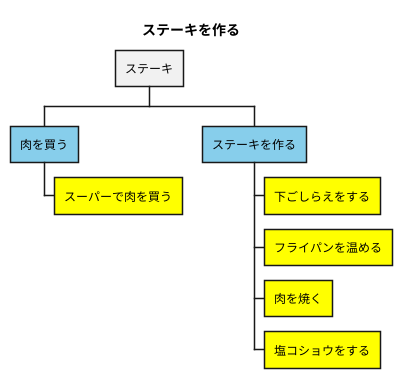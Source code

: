 @startwbs ステーキ
title ステーキを作る
* ステーキ
**[#SkyBlue] 肉を買う
***[#Yellow] スーパーで肉を買う
**[#SkyBlue] ステーキを作る
***[#Yellow] 下ごしらえをする
***[#Yellow] フライパンを温める
***[#Yellow] 肉を焼く
***[#Yellow] 塩コショウをする


@endwbs